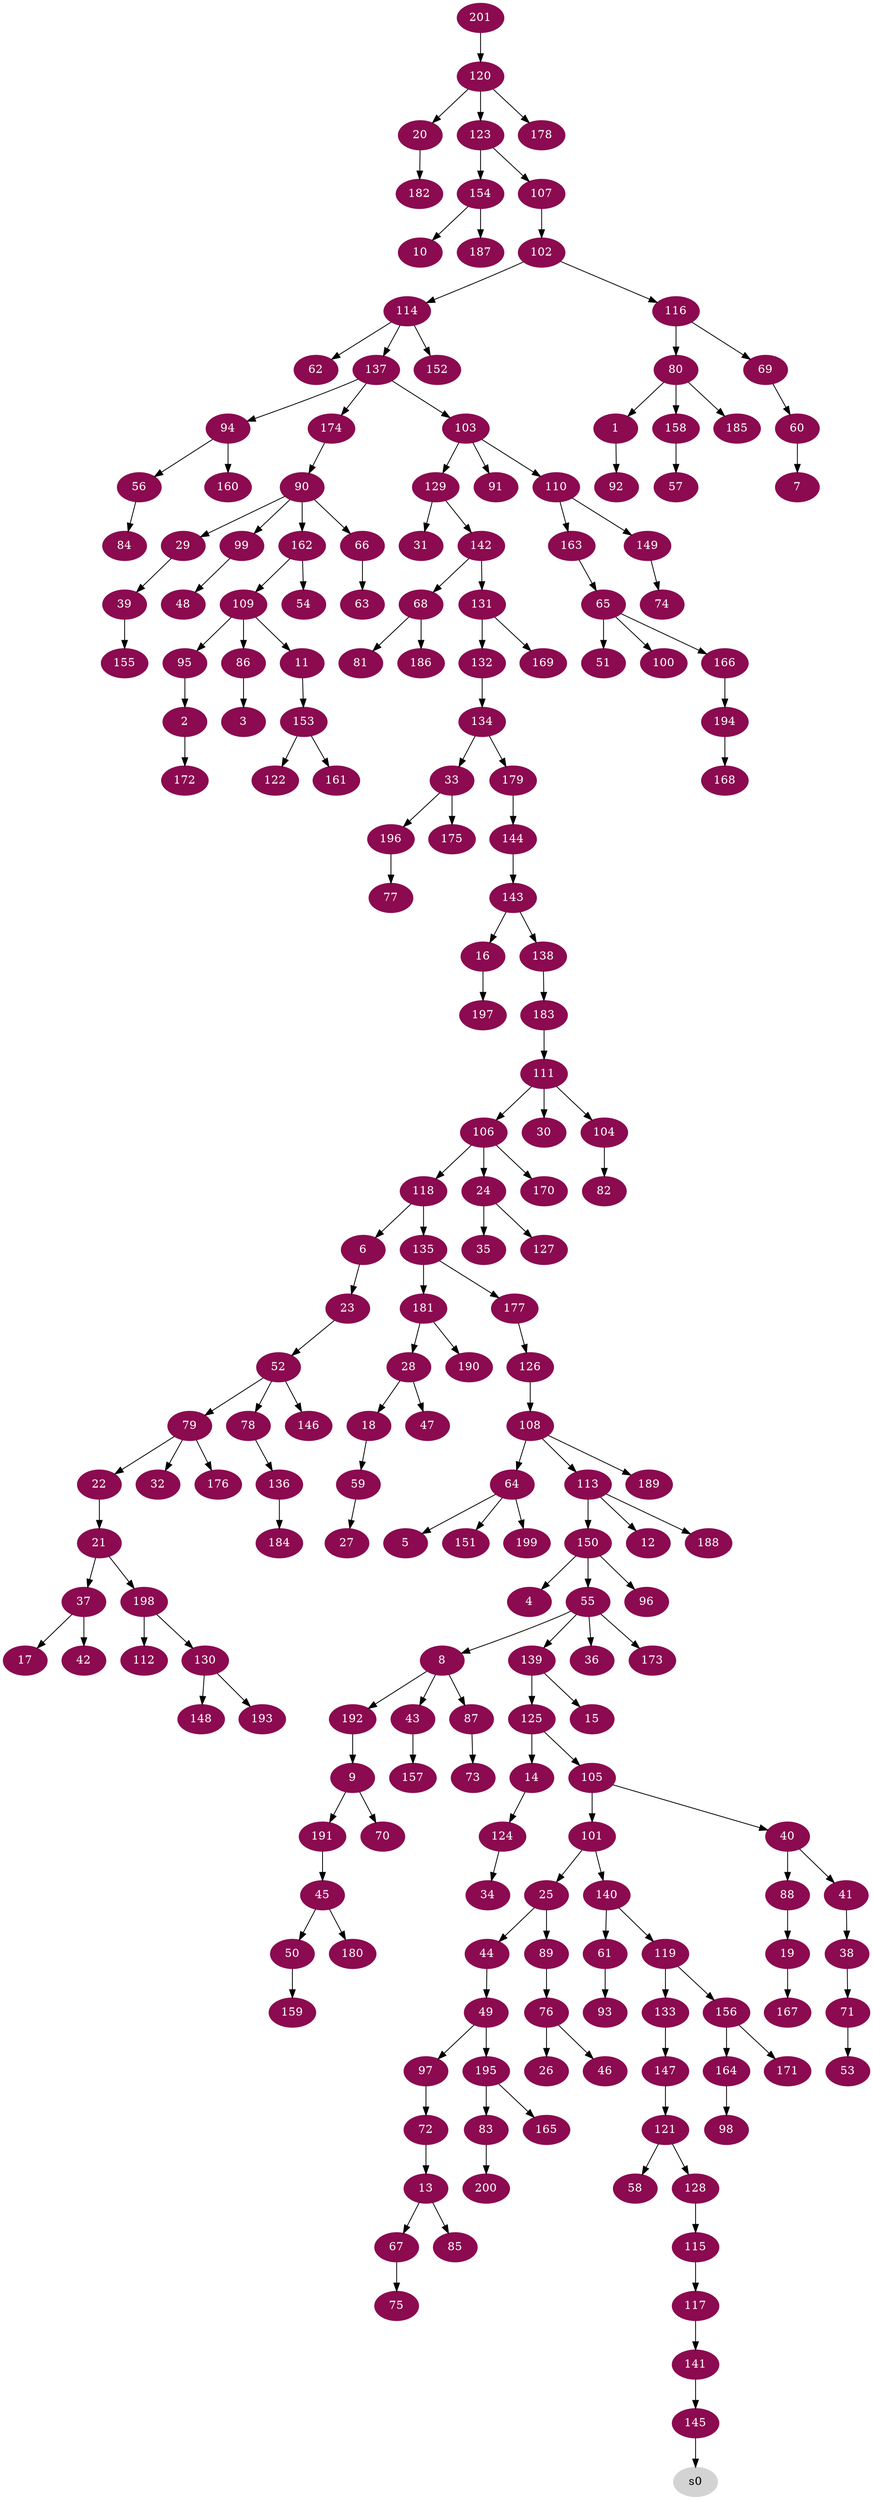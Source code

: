 digraph G {
node [color=deeppink4, style=filled, fontcolor=white];
80 -> 1;
95 -> 2;
86 -> 3;
150 -> 4;
64 -> 5;
118 -> 6;
60 -> 7;
55 -> 8;
192 -> 9;
154 -> 10;
109 -> 11;
113 -> 12;
72 -> 13;
125 -> 14;
139 -> 15;
143 -> 16;
37 -> 17;
28 -> 18;
88 -> 19;
120 -> 20;
22 -> 21;
79 -> 22;
6 -> 23;
106 -> 24;
101 -> 25;
76 -> 26;
59 -> 27;
181 -> 28;
90 -> 29;
111 -> 30;
129 -> 31;
79 -> 32;
134 -> 33;
124 -> 34;
24 -> 35;
55 -> 36;
21 -> 37;
41 -> 38;
29 -> 39;
105 -> 40;
40 -> 41;
37 -> 42;
8 -> 43;
25 -> 44;
191 -> 45;
76 -> 46;
28 -> 47;
99 -> 48;
44 -> 49;
45 -> 50;
65 -> 51;
23 -> 52;
71 -> 53;
162 -> 54;
150 -> 55;
94 -> 56;
158 -> 57;
121 -> 58;
18 -> 59;
69 -> 60;
140 -> 61;
114 -> 62;
66 -> 63;
108 -> 64;
163 -> 65;
90 -> 66;
13 -> 67;
142 -> 68;
116 -> 69;
9 -> 70;
38 -> 71;
97 -> 72;
87 -> 73;
149 -> 74;
67 -> 75;
89 -> 76;
196 -> 77;
52 -> 78;
52 -> 79;
116 -> 80;
68 -> 81;
104 -> 82;
195 -> 83;
56 -> 84;
13 -> 85;
109 -> 86;
8 -> 87;
40 -> 88;
25 -> 89;
174 -> 90;
103 -> 91;
1 -> 92;
61 -> 93;
137 -> 94;
109 -> 95;
150 -> 96;
49 -> 97;
164 -> 98;
90 -> 99;
65 -> 100;
105 -> 101;
107 -> 102;
137 -> 103;
111 -> 104;
125 -> 105;
111 -> 106;
123 -> 107;
126 -> 108;
162 -> 109;
103 -> 110;
183 -> 111;
198 -> 112;
108 -> 113;
102 -> 114;
128 -> 115;
102 -> 116;
115 -> 117;
106 -> 118;
140 -> 119;
201 -> 120;
147 -> 121;
153 -> 122;
120 -> 123;
14 -> 124;
139 -> 125;
177 -> 126;
24 -> 127;
121 -> 128;
103 -> 129;
198 -> 130;
142 -> 131;
131 -> 132;
119 -> 133;
132 -> 134;
118 -> 135;
78 -> 136;
114 -> 137;
143 -> 138;
55 -> 139;
101 -> 140;
117 -> 141;
129 -> 142;
144 -> 143;
179 -> 144;
141 -> 145;
52 -> 146;
133 -> 147;
130 -> 148;
110 -> 149;
113 -> 150;
64 -> 151;
114 -> 152;
11 -> 153;
123 -> 154;
39 -> 155;
119 -> 156;
43 -> 157;
80 -> 158;
50 -> 159;
94 -> 160;
153 -> 161;
90 -> 162;
110 -> 163;
156 -> 164;
195 -> 165;
65 -> 166;
19 -> 167;
194 -> 168;
131 -> 169;
106 -> 170;
156 -> 171;
2 -> 172;
55 -> 173;
137 -> 174;
33 -> 175;
79 -> 176;
135 -> 177;
120 -> 178;
134 -> 179;
45 -> 180;
135 -> 181;
20 -> 182;
138 -> 183;
136 -> 184;
80 -> 185;
68 -> 186;
154 -> 187;
113 -> 188;
108 -> 189;
181 -> 190;
9 -> 191;
8 -> 192;
130 -> 193;
166 -> 194;
49 -> 195;
33 -> 196;
16 -> 197;
21 -> 198;
64 -> 199;
83 -> 200;
node [color=lightgrey, style=filled, fontcolor=black];
145 -> s0;
}
